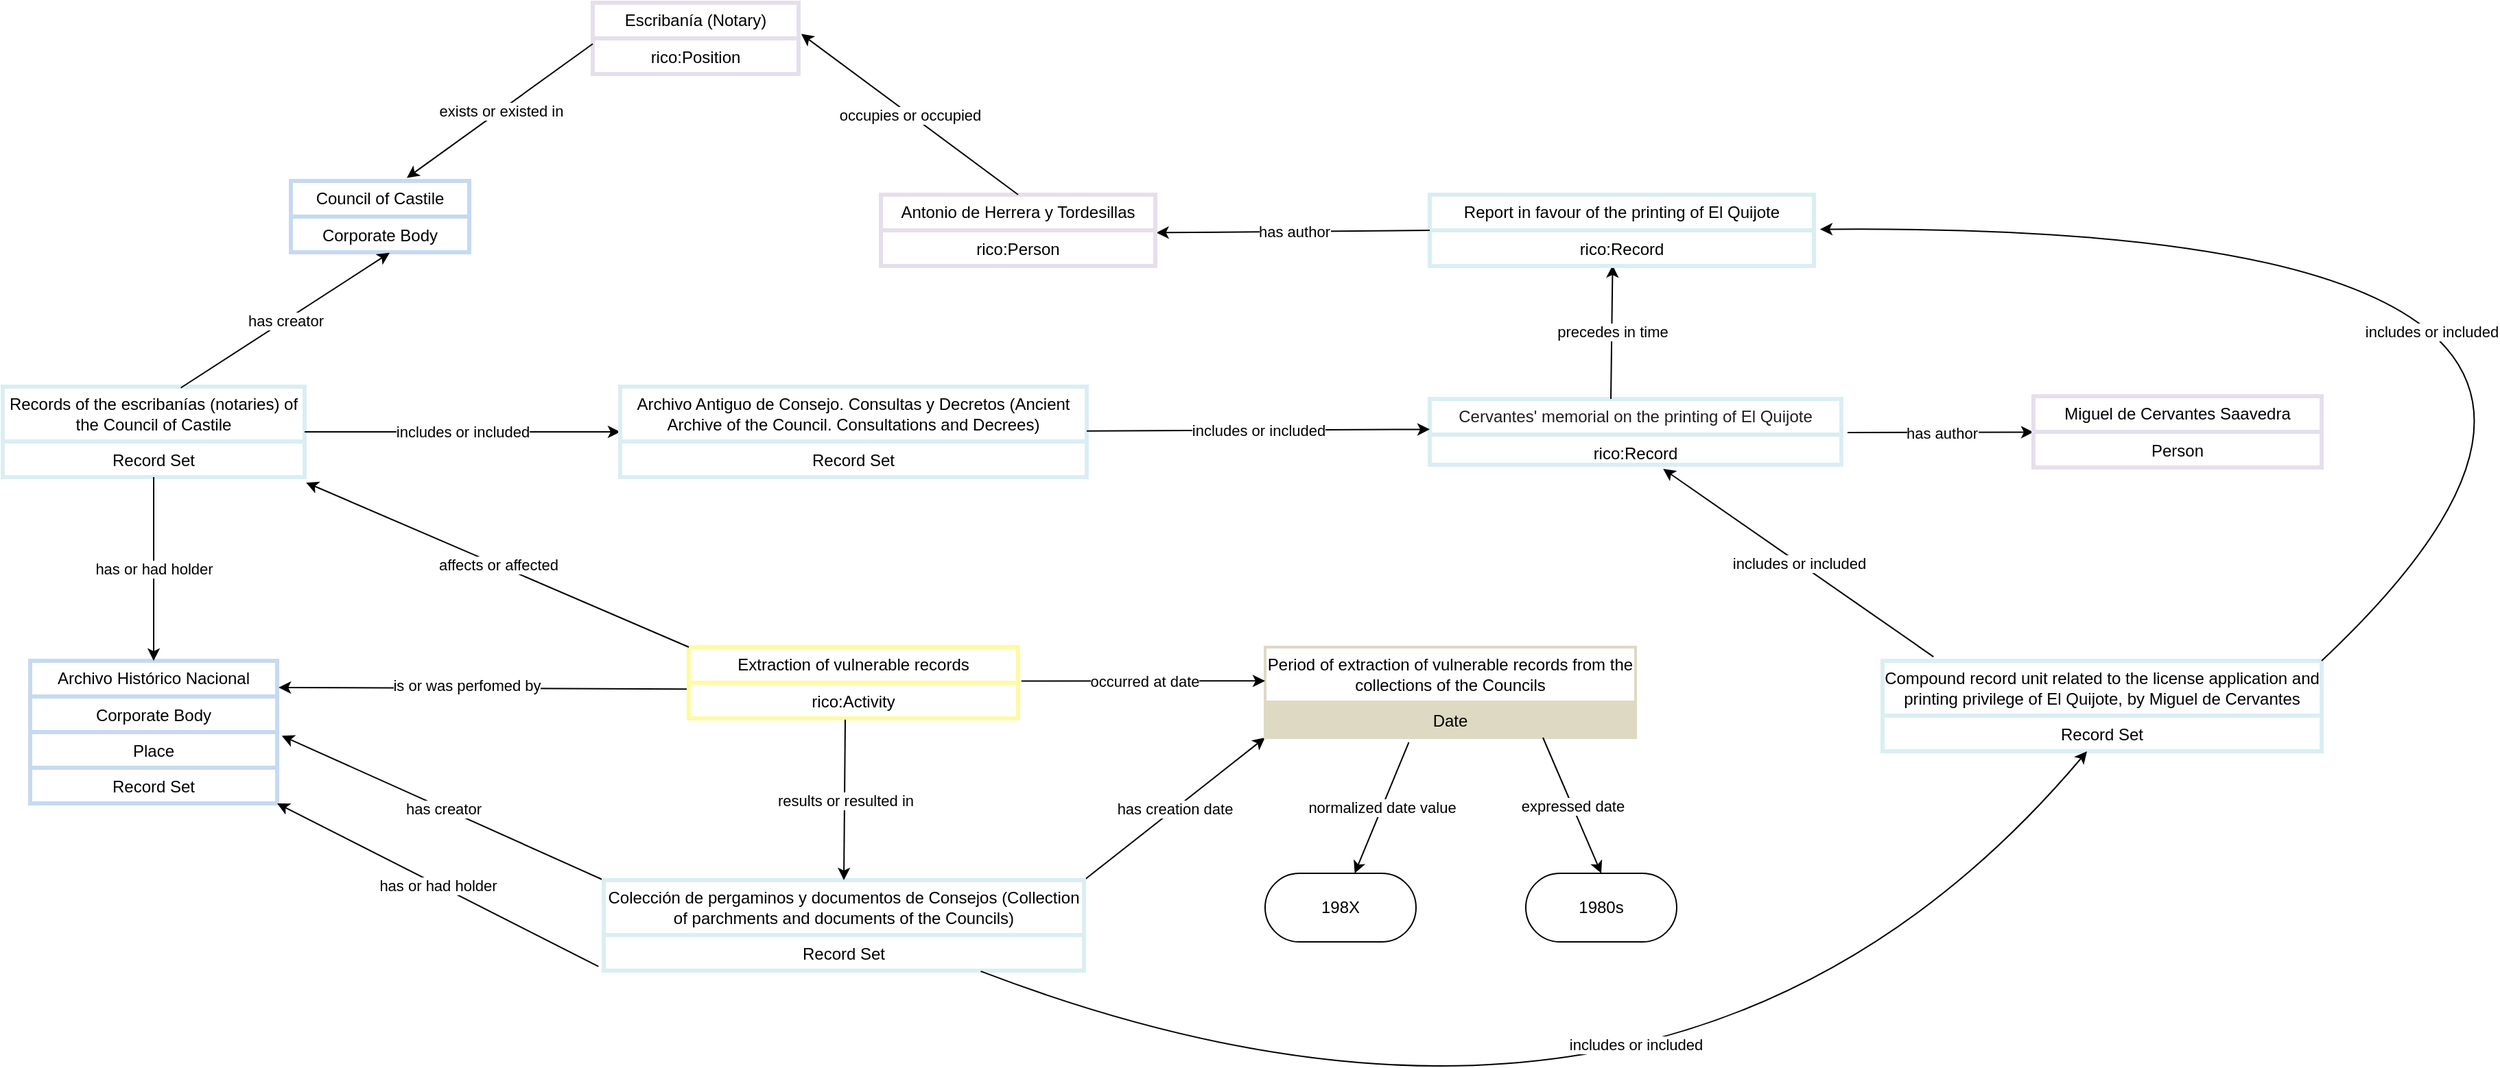 <mxfile version="26.1.2">
  <diagram name="Page-1" id="3AHjamHM2uGK3xO2TBnt">
    <mxGraphModel dx="1351" dy="863" grid="1" gridSize="10" guides="1" tooltips="1" connect="1" arrows="1" fold="1" page="1" pageScale="1" pageWidth="4681" pageHeight="3300" math="0" shadow="0">
      <root>
        <mxCell id="0" />
        <mxCell id="1" parent="0" />
        <mxCell id="KIXE_TsKrN7_V5I0v-MR-3" value="&lt;span style=&quot;color: rgb(32, 32, 32); font-family: Arial, Helvetica, sans-serif; text-align: start; background-color: rgb(255, 255, 255);&quot;&gt;Cervantes&#39; memorial on the printing of El Quijote&lt;/span&gt;" style="swimlane;fontStyle=0;childLayout=stackLayout;horizontal=1;startSize=26;strokeColor=#DAEEF3;strokeWidth=3;fillColor=none;horizontalStack=0;resizeParent=1;resizeParentMax=0;resizeLast=0;collapsible=1;marginBottom=0;whiteSpace=wrap;html=1;" parent="1" vertex="1">
          <mxGeometry x="1750" y="599" width="300" height="48" as="geometry" />
        </mxCell>
        <mxCell id="KIXE_TsKrN7_V5I0v-MR-4" value="rico:Record" style="text;strokeColor=#DAEEF3;strokeWidth=3;fillColor=none;align=center;verticalAlign=top;spacingLeft=4;spacingRight=4;overflow=hidden;rotatable=0;points=[[0,0.5],[1,0.5]];portConstraint=eastwest;whiteSpace=wrap;html=1;" parent="KIXE_TsKrN7_V5I0v-MR-3" vertex="1">
          <mxGeometry y="26" width="300" height="22" as="geometry" />
        </mxCell>
        <mxCell id="KIXE_TsKrN7_V5I0v-MR-5" value="" style="endArrow=classic;html=1;rounded=0;exitX=1.015;exitY=-0.067;exitDx=0;exitDy=0;exitPerimeter=0;" parent="1" source="KIXE_TsKrN7_V5I0v-MR-4" target="KIXE_TsKrN7_V5I0v-MR-7" edge="1">
          <mxGeometry relative="1" as="geometry">
            <mxPoint x="1850" y="562.07" as="sourcePoint" />
            <mxPoint x="1800" y="653.07" as="targetPoint" />
          </mxGeometry>
        </mxCell>
        <mxCell id="KIXE_TsKrN7_V5I0v-MR-6" value="has author" style="edgeLabel;resizable=0;html=1;;align=center;verticalAlign=middle;" parent="KIXE_TsKrN7_V5I0v-MR-5" connectable="0" vertex="1">
          <mxGeometry relative="1" as="geometry" />
        </mxCell>
        <mxCell id="KIXE_TsKrN7_V5I0v-MR-7" value="Miguel de Cervantes Saavedra" style="swimlane;fontStyle=0;childLayout=stackLayout;horizontal=1;startSize=26;strokeColor=#E5DFEC;strokeWidth=3;fillColor=none;horizontalStack=0;resizeParent=1;resizeParentMax=0;resizeLast=0;collapsible=1;marginBottom=0;whiteSpace=wrap;html=1;" parent="1" vertex="1">
          <mxGeometry x="2190" y="597.0" width="210" height="52" as="geometry" />
        </mxCell>
        <mxCell id="KIXE_TsKrN7_V5I0v-MR-8" value="Person" style="text;strokeColor=#E5DFEC;strokeWidth=3;fillColor=none;align=center;verticalAlign=top;spacingLeft=4;spacingRight=4;overflow=hidden;rotatable=0;points=[[0,0.5],[1,0.5]];portConstraint=eastwest;whiteSpace=wrap;html=1;" parent="KIXE_TsKrN7_V5I0v-MR-7" vertex="1">
          <mxGeometry y="26" width="210" height="26" as="geometry" />
        </mxCell>
        <mxCell id="KIXE_TsKrN7_V5I0v-MR-31" value="" style="endArrow=classic;html=1;rounded=0;entryX=0.476;entryY=0.981;entryDx=0;entryDy=0;entryPerimeter=0;exitX=0.44;exitY=0;exitDx=0;exitDy=0;exitPerimeter=0;" parent="1" edge="1" target="KIXE_TsKrN7_V5I0v-MR-34" source="KIXE_TsKrN7_V5I0v-MR-3">
          <mxGeometry relative="1" as="geometry">
            <mxPoint x="1903" y="590" as="sourcePoint" />
            <mxPoint x="2250" y="531.48" as="targetPoint" />
          </mxGeometry>
        </mxCell>
        <mxCell id="KIXE_TsKrN7_V5I0v-MR-32" value="precedes in time" style="edgeLabel;resizable=0;html=1;;align=center;verticalAlign=middle;" parent="KIXE_TsKrN7_V5I0v-MR-31" connectable="0" vertex="1">
          <mxGeometry relative="1" as="geometry" />
        </mxCell>
        <mxCell id="KIXE_TsKrN7_V5I0v-MR-33" value="Report in favour of the printing of El Quijote" style="swimlane;fontStyle=0;childLayout=stackLayout;horizontal=1;startSize=26;strokeColor=#DAEEF3;strokeWidth=3;fillColor=none;horizontalStack=0;resizeParent=1;resizeParentMax=0;resizeLast=0;collapsible=1;marginBottom=0;whiteSpace=wrap;html=1;" parent="1" vertex="1">
          <mxGeometry x="1750" y="450" width="280" height="52" as="geometry" />
        </mxCell>
        <mxCell id="KIXE_TsKrN7_V5I0v-MR-34" value="rico:Record" style="text;strokeColor=#DAEEF3;strokeWidth=3;fillColor=none;align=center;verticalAlign=top;spacingLeft=4;spacingRight=4;overflow=hidden;rotatable=0;points=[[0,0.5],[1,0.5]];portConstraint=eastwest;whiteSpace=wrap;html=1;" parent="KIXE_TsKrN7_V5I0v-MR-33" vertex="1">
          <mxGeometry y="26" width="280" height="26" as="geometry" />
        </mxCell>
        <mxCell id="KIXE_TsKrN7_V5I0v-MR-37" value="" style="endArrow=classic;html=1;rounded=0;exitX=0;exitY=0.5;exitDx=0;exitDy=0;entryX=1.004;entryY=0.067;entryDx=0;entryDy=0;entryPerimeter=0;" parent="1" source="KIXE_TsKrN7_V5I0v-MR-33" target="KIXE_TsKrN7_V5I0v-MR-40" edge="1">
          <mxGeometry relative="1" as="geometry">
            <mxPoint x="2454" y="556.07" as="sourcePoint" />
            <mxPoint x="2450" y="647.07" as="targetPoint" />
          </mxGeometry>
        </mxCell>
        <mxCell id="KIXE_TsKrN7_V5I0v-MR-38" value="has author" style="edgeLabel;resizable=0;html=1;;align=center;verticalAlign=middle;" parent="KIXE_TsKrN7_V5I0v-MR-37" connectable="0" vertex="1">
          <mxGeometry relative="1" as="geometry" />
        </mxCell>
        <mxCell id="KIXE_TsKrN7_V5I0v-MR-39" value="Antonio de Herrera y Tordesillas" style="swimlane;fontStyle=0;childLayout=stackLayout;horizontal=1;startSize=26;strokeColor=#E5DFEC;strokeWidth=3;fillColor=none;horizontalStack=0;resizeParent=1;resizeParentMax=0;resizeLast=0;collapsible=1;marginBottom=0;whiteSpace=wrap;html=1;" parent="1" vertex="1">
          <mxGeometry x="1350" y="450.0" width="200" height="52" as="geometry" />
        </mxCell>
        <mxCell id="KIXE_TsKrN7_V5I0v-MR-40" value="rico:Person" style="text;strokeColor=#E5DFEC;strokeWidth=3;fillColor=none;align=center;verticalAlign=top;spacingLeft=4;spacingRight=4;overflow=hidden;rotatable=0;points=[[0,0.5],[1,0.5]];portConstraint=eastwest;whiteSpace=wrap;html=1;" parent="KIXE_TsKrN7_V5I0v-MR-39" vertex="1">
          <mxGeometry y="26" width="200" height="26" as="geometry" />
        </mxCell>
        <mxCell id="KIXE_TsKrN7_V5I0v-MR-47" value="" style="endArrow=classic;html=1;rounded=0;exitX=0;exitY=0;exitDx=0;exitDy=0;entryX=1.019;entryY=1.104;entryDx=0;entryDy=0;entryPerimeter=0;" parent="1" source="yF71AXkjC2v1el_h7eYI-15" target="KIXE_TsKrN7_V5I0v-MR-50" edge="1">
          <mxGeometry relative="1" as="geometry">
            <mxPoint x="1165" y="1026" as="sourcePoint" />
            <mxPoint x="1150" y="1016" as="targetPoint" />
          </mxGeometry>
        </mxCell>
        <mxCell id="KIXE_TsKrN7_V5I0v-MR-48" value="has creator" style="edgeLabel;resizable=0;html=1;;align=center;verticalAlign=middle;" parent="KIXE_TsKrN7_V5I0v-MR-47" connectable="0" vertex="1">
          <mxGeometry relative="1" as="geometry" />
        </mxCell>
        <mxCell id="KIXE_TsKrN7_V5I0v-MR-49" value="Archivo Histórico Nacional" style="swimlane;fontStyle=0;childLayout=stackLayout;horizontal=1;startSize=26;strokeColor=#C6D9F1;strokeWidth=3;fillColor=none;horizontalStack=0;resizeParent=1;resizeParentMax=0;resizeLast=0;collapsible=1;marginBottom=0;whiteSpace=wrap;html=1;" parent="1" vertex="1">
          <mxGeometry x="730" y="790" width="180" height="104" as="geometry" />
        </mxCell>
        <mxCell id="KIXE_TsKrN7_V5I0v-MR-50" value="Corporate Body" style="text;strokeColor=#C6D9F1;strokeWidth=3;fillColor=none;align=center;verticalAlign=top;spacingLeft=4;spacingRight=4;overflow=hidden;rotatable=0;points=[[0,0.5],[1,0.5]];portConstraint=eastwest;whiteSpace=wrap;html=1;" parent="KIXE_TsKrN7_V5I0v-MR-49" vertex="1">
          <mxGeometry y="26" width="180" height="26" as="geometry" />
        </mxCell>
        <mxCell id="yF71AXkjC2v1el_h7eYI-11" value="Place" style="text;strokeColor=#C6D9F1;strokeWidth=3;fillColor=none;align=center;verticalAlign=top;spacingLeft=4;spacingRight=4;overflow=hidden;rotatable=0;points=[[0,0.5],[1,0.5]];portConstraint=eastwest;whiteSpace=wrap;html=1;" vertex="1" parent="KIXE_TsKrN7_V5I0v-MR-49">
          <mxGeometry y="52" width="180" height="26" as="geometry" />
        </mxCell>
        <mxCell id="yF71AXkjC2v1el_h7eYI-12" value="Record Set" style="text;strokeColor=#C6D9F1;strokeWidth=3;fillColor=none;align=center;verticalAlign=top;spacingLeft=4;spacingRight=4;overflow=hidden;rotatable=0;points=[[0,0.5],[1,0.5]];portConstraint=eastwest;whiteSpace=wrap;html=1;" vertex="1" parent="KIXE_TsKrN7_V5I0v-MR-49">
          <mxGeometry y="78" width="180" height="26" as="geometry" />
        </mxCell>
        <mxCell id="KIXE_TsKrN7_V5I0v-MR-51" value="" style="endArrow=classic;html=1;rounded=0;entryX=0;entryY=1;entryDx=0;entryDy=0;exitX=1;exitY=0;exitDx=0;exitDy=0;" parent="1" source="yF71AXkjC2v1el_h7eYI-15" target="KIXE_TsKrN7_V5I0v-MR-53" edge="1">
          <mxGeometry relative="1" as="geometry">
            <mxPoint x="1188.34" y="1292.36" as="sourcePoint" />
            <mxPoint x="1032.34" y="1312.36" as="targetPoint" />
          </mxGeometry>
        </mxCell>
        <mxCell id="KIXE_TsKrN7_V5I0v-MR-52" value="has creation date" style="edgeLabel;resizable=0;html=1;;align=center;verticalAlign=middle;" parent="KIXE_TsKrN7_V5I0v-MR-51" connectable="0" vertex="1">
          <mxGeometry relative="1" as="geometry" />
        </mxCell>
        <mxCell id="KIXE_TsKrN7_V5I0v-MR-53" value="Period of extraction of vulnerable records from the collections of the Councils" style="swimlane;fontStyle=0;childLayout=stackLayout;horizontal=1;startSize=40;strokeColor=#DDD9C3;strokeWidth=2;fillColor=none;horizontalStack=0;resizeParent=1;resizeParentMax=0;resizeLast=0;collapsible=1;marginBottom=0;whiteSpace=wrap;html=1;" parent="1" vertex="1">
          <mxGeometry x="1630" y="780" width="270" height="66" as="geometry" />
        </mxCell>
        <mxCell id="KIXE_TsKrN7_V5I0v-MR-54" value="Date" style="text;strokeColor=#DDD9C3;strokeWidth=2;fillColor=#DDD9C3;align=center;verticalAlign=top;spacingLeft=4;spacingRight=4;overflow=hidden;rotatable=0;points=[[0,0.5],[1,0.5]];portConstraint=eastwest;whiteSpace=wrap;html=1;" parent="KIXE_TsKrN7_V5I0v-MR-53" vertex="1">
          <mxGeometry y="40" width="270" height="26" as="geometry" />
        </mxCell>
        <mxCell id="DvZySXc-UM1LbdX2JnYo-1" value="Records of the escribanías (notaries) of the Council of Castile" style="swimlane;fontStyle=0;childLayout=stackLayout;horizontal=1;startSize=40;strokeColor=#DAEEF3;fillColor=none;strokeWidth=3;horizontalStack=0;resizeParent=1;resizeParentMax=0;resizeLast=0;collapsible=1;marginBottom=0;whiteSpace=wrap;html=1;" parent="1" vertex="1">
          <mxGeometry x="710" y="590" width="220" height="66" as="geometry" />
        </mxCell>
        <mxCell id="DvZySXc-UM1LbdX2JnYo-2" value="Record Set" style="text;strokeColor=#DAEEF3;strokeWidth=3;fillColor=none;align=center;verticalAlign=top;spacingLeft=4;spacingRight=4;overflow=hidden;rotatable=0;points=[[0,0.5],[1,0.5]];portConstraint=eastwest;whiteSpace=wrap;html=1;" parent="DvZySXc-UM1LbdX2JnYo-1" vertex="1">
          <mxGeometry y="40" width="220" height="26" as="geometry" />
        </mxCell>
        <mxCell id="DvZySXc-UM1LbdX2JnYo-4" value="" style="endArrow=classic;html=1;rounded=0;entryX=0.5;entryY=0;entryDx=0;entryDy=0;" parent="1" source="DvZySXc-UM1LbdX2JnYo-2" target="KIXE_TsKrN7_V5I0v-MR-49" edge="1">
          <mxGeometry relative="1" as="geometry">
            <mxPoint x="1250" y="760" as="sourcePoint" />
            <mxPoint x="1430" y="760" as="targetPoint" />
          </mxGeometry>
        </mxCell>
        <mxCell id="DvZySXc-UM1LbdX2JnYo-5" value="has or had holder" style="edgeLabel;resizable=0;html=1;;align=center;verticalAlign=middle;" parent="DvZySXc-UM1LbdX2JnYo-4" connectable="0" vertex="1">
          <mxGeometry relative="1" as="geometry" />
        </mxCell>
        <mxCell id="DvZySXc-UM1LbdX2JnYo-16" value="" style="endArrow=classic;html=1;rounded=0;exitX=1.01;exitY=-0.05;exitDx=0;exitDy=0;entryX=0;entryY=0.374;entryDx=0;entryDy=0;exitPerimeter=0;entryPerimeter=0;" parent="1" source="yF71AXkjC2v1el_h7eYI-10" target="KIXE_TsKrN7_V5I0v-MR-53" edge="1">
          <mxGeometry relative="1" as="geometry">
            <mxPoint x="1634.58" y="1187.662" as="sourcePoint" />
            <mxPoint x="1772.34" y="1232.36" as="targetPoint" />
          </mxGeometry>
        </mxCell>
        <mxCell id="DvZySXc-UM1LbdX2JnYo-17" value="occurred at date" style="edgeLabel;resizable=0;html=1;;align=center;verticalAlign=middle;" parent="DvZySXc-UM1LbdX2JnYo-16" connectable="0" vertex="1">
          <mxGeometry relative="1" as="geometry" />
        </mxCell>
        <mxCell id="DvZySXc-UM1LbdX2JnYo-30" value="" style="endArrow=classic;html=1;rounded=0;curved=0;entryX=1.006;entryY=0.187;entryDx=0;entryDy=0;entryPerimeter=0;exitX=-0.005;exitY=0.176;exitDx=0;exitDy=0;exitPerimeter=0;" parent="1" source="yF71AXkjC2v1el_h7eYI-10" target="KIXE_TsKrN7_V5I0v-MR-49" edge="1">
          <mxGeometry relative="1" as="geometry">
            <mxPoint x="1300" y="790" as="sourcePoint" />
            <mxPoint x="980" y="821.424" as="targetPoint" />
            <Array as="points" />
          </mxGeometry>
        </mxCell>
        <mxCell id="yF71AXkjC2v1el_h7eYI-27" value="is or was perfomed by" style="edgeLabel;html=1;align=center;verticalAlign=middle;resizable=0;points=[];" vertex="1" connectable="0" parent="DvZySXc-UM1LbdX2JnYo-30">
          <mxGeometry x="0.082" y="-2" relative="1" as="geometry">
            <mxPoint as="offset" />
          </mxGeometry>
        </mxCell>
        <mxCell id="yF71AXkjC2v1el_h7eYI-1" value="" style="endArrow=classic;html=1;rounded=0;exitX=1;exitY=0.5;exitDx=0;exitDy=0;entryX=0;entryY=0.5;entryDx=0;entryDy=0;" edge="1" parent="1" source="DvZySXc-UM1LbdX2JnYo-1" target="yF71AXkjC2v1el_h7eYI-3">
          <mxGeometry relative="1" as="geometry">
            <mxPoint x="1244" y="570" as="sourcePoint" />
            <mxPoint x="1150" y="623" as="targetPoint" />
          </mxGeometry>
        </mxCell>
        <mxCell id="yF71AXkjC2v1el_h7eYI-2" value="includes or included" style="edgeLabel;resizable=0;html=1;;align=center;verticalAlign=middle;" connectable="0" vertex="1" parent="yF71AXkjC2v1el_h7eYI-1">
          <mxGeometry relative="1" as="geometry" />
        </mxCell>
        <mxCell id="yF71AXkjC2v1el_h7eYI-3" value="Archivo Antiguo de Consejo. Consultas y Decretos (Ancient Archive of the Council. Consultations and Decrees)" style="swimlane;fontStyle=0;childLayout=stackLayout;horizontal=1;startSize=40;strokeColor=#DAEEF3;fillColor=none;strokeWidth=3;horizontalStack=0;resizeParent=1;resizeParentMax=0;resizeLast=0;collapsible=1;marginBottom=0;whiteSpace=wrap;html=1;" vertex="1" parent="1">
          <mxGeometry x="1160" y="590" width="340" height="66" as="geometry" />
        </mxCell>
        <mxCell id="yF71AXkjC2v1el_h7eYI-4" value="Record Set" style="text;strokeColor=#DAEEF3;strokeWidth=3;fillColor=none;align=center;verticalAlign=top;spacingLeft=4;spacingRight=4;overflow=hidden;rotatable=0;points=[[0,0.5],[1,0.5]];portConstraint=eastwest;whiteSpace=wrap;html=1;" vertex="1" parent="yF71AXkjC2v1el_h7eYI-3">
          <mxGeometry y="40" width="340" height="26" as="geometry" />
        </mxCell>
        <mxCell id="yF71AXkjC2v1el_h7eYI-9" value="Extraction of vulnerable records" style="swimlane;fontStyle=0;childLayout=stackLayout;horizontal=1;startSize=26;strokeColor=#FFFAA0;strokeWidth=3;fillColor=none;horizontalStack=0;resizeParent=1;resizeParentMax=0;resizeLast=0;collapsible=1;marginBottom=0;whiteSpace=wrap;html=1;" vertex="1" parent="1">
          <mxGeometry x="1210" y="780" width="240" height="52" as="geometry" />
        </mxCell>
        <mxCell id="yF71AXkjC2v1el_h7eYI-10" value="rico:Activity" style="text;strokeColor=#FFFAA0;strokeWidth=3;fillColor=none;align=center;verticalAlign=top;spacingLeft=4;spacingRight=4;overflow=hidden;rotatable=0;points=[[0,0.5],[1,0.5]];portConstraint=eastwest;whiteSpace=wrap;html=1;" vertex="1" parent="yF71AXkjC2v1el_h7eYI-9">
          <mxGeometry y="26" width="240" height="26" as="geometry" />
        </mxCell>
        <mxCell id="yF71AXkjC2v1el_h7eYI-15" value="Colección de pergaminos y documentos de Consejos (Collection of parchments and documents of the Councils)" style="swimlane;fontStyle=0;childLayout=stackLayout;horizontal=1;startSize=40;strokeColor=#DAEEF3;fillColor=none;strokeWidth=3;horizontalStack=0;resizeParent=1;resizeParentMax=0;resizeLast=0;collapsible=1;marginBottom=0;whiteSpace=wrap;html=1;" vertex="1" parent="1">
          <mxGeometry x="1148" y="950" width="350" height="66" as="geometry" />
        </mxCell>
        <mxCell id="yF71AXkjC2v1el_h7eYI-16" value="Record Set" style="text;strokeColor=#DAEEF3;strokeWidth=3;fillColor=none;align=center;verticalAlign=top;spacingLeft=4;spacingRight=4;overflow=hidden;rotatable=0;points=[[0,0.5],[1,0.5]];portConstraint=eastwest;whiteSpace=wrap;html=1;" vertex="1" parent="yF71AXkjC2v1el_h7eYI-15">
          <mxGeometry y="40" width="350" height="26" as="geometry" />
        </mxCell>
        <mxCell id="yF71AXkjC2v1el_h7eYI-17" value="" style="endArrow=classic;html=1;rounded=0;exitX=0.475;exitY=1.036;exitDx=0;exitDy=0;exitPerimeter=0;entryX=0.5;entryY=0;entryDx=0;entryDy=0;" edge="1" parent="1" source="yF71AXkjC2v1el_h7eYI-10" target="yF71AXkjC2v1el_h7eYI-15">
          <mxGeometry relative="1" as="geometry">
            <mxPoint x="1420" y="870" as="sourcePoint" />
            <mxPoint x="1290" y="943" as="targetPoint" />
          </mxGeometry>
        </mxCell>
        <mxCell id="yF71AXkjC2v1el_h7eYI-18" value="results or resulted in" style="edgeLabel;resizable=0;html=1;;align=center;verticalAlign=middle;" connectable="0" vertex="1" parent="yF71AXkjC2v1el_h7eYI-17">
          <mxGeometry relative="1" as="geometry" />
        </mxCell>
        <mxCell id="yF71AXkjC2v1el_h7eYI-19" value="" style="endArrow=classic;html=1;rounded=0;entryX=1.005;entryY=1.154;entryDx=0;entryDy=0;entryPerimeter=0;exitX=0;exitY=0;exitDx=0;exitDy=0;" edge="1" parent="1" source="yF71AXkjC2v1el_h7eYI-9" target="DvZySXc-UM1LbdX2JnYo-2">
          <mxGeometry relative="1" as="geometry">
            <mxPoint x="1080.34" y="712.68" as="sourcePoint" />
            <mxPoint x="1210" y="739.32" as="targetPoint" />
          </mxGeometry>
        </mxCell>
        <mxCell id="yF71AXkjC2v1el_h7eYI-20" value="affects or affected" style="edgeLabel;resizable=0;html=1;;align=center;verticalAlign=middle;" connectable="0" vertex="1" parent="yF71AXkjC2v1el_h7eYI-19">
          <mxGeometry relative="1" as="geometry" />
        </mxCell>
        <mxCell id="yF71AXkjC2v1el_h7eYI-21" value="Council of Castile" style="swimlane;fontStyle=0;childLayout=stackLayout;horizontal=1;startSize=26;strokeColor=#C6D9F1;strokeWidth=3;fillColor=none;horizontalStack=0;resizeParent=1;resizeParentMax=0;resizeLast=0;collapsible=1;marginBottom=0;whiteSpace=wrap;html=1;" vertex="1" parent="1">
          <mxGeometry x="920" y="440" width="130" height="52" as="geometry" />
        </mxCell>
        <mxCell id="yF71AXkjC2v1el_h7eYI-22" value="Corporate Body" style="text;strokeColor=#C6D9F1;strokeWidth=3;fillColor=none;align=center;verticalAlign=top;spacingLeft=4;spacingRight=4;overflow=hidden;rotatable=0;points=[[0,0.5],[1,0.5]];portConstraint=eastwest;whiteSpace=wrap;html=1;" vertex="1" parent="yF71AXkjC2v1el_h7eYI-21">
          <mxGeometry y="26" width="130" height="26" as="geometry" />
        </mxCell>
        <mxCell id="yF71AXkjC2v1el_h7eYI-23" value="" style="endArrow=classic;html=1;rounded=0;exitX=0.59;exitY=0.013;exitDx=0;exitDy=0;exitPerimeter=0;entryX=0.554;entryY=1.015;entryDx=0;entryDy=0;entryPerimeter=0;" edge="1" parent="1" source="DvZySXc-UM1LbdX2JnYo-1" target="yF71AXkjC2v1el_h7eYI-22">
          <mxGeometry relative="1" as="geometry">
            <mxPoint x="691.22" y="590" as="sourcePoint" />
            <mxPoint x="540" y="681.782" as="targetPoint" />
          </mxGeometry>
        </mxCell>
        <mxCell id="yF71AXkjC2v1el_h7eYI-24" value="has creator" style="edgeLabel;resizable=0;html=1;;align=center;verticalAlign=middle;" connectable="0" vertex="1" parent="yF71AXkjC2v1el_h7eYI-23">
          <mxGeometry relative="1" as="geometry" />
        </mxCell>
        <mxCell id="yF71AXkjC2v1el_h7eYI-25" value="" style="endArrow=classic;html=1;rounded=0;entryX=1;entryY=1;entryDx=0;entryDy=0;exitX=-0.011;exitY=0.882;exitDx=0;exitDy=0;exitPerimeter=0;" edge="1" parent="1" source="yF71AXkjC2v1el_h7eYI-16" target="KIXE_TsKrN7_V5I0v-MR-49">
          <mxGeometry relative="1" as="geometry">
            <mxPoint x="830" y="666" as="sourcePoint" />
            <mxPoint x="830" y="800" as="targetPoint" />
          </mxGeometry>
        </mxCell>
        <mxCell id="yF71AXkjC2v1el_h7eYI-26" value="has or had holder" style="edgeLabel;resizable=0;html=1;;align=center;verticalAlign=middle;" connectable="0" vertex="1" parent="yF71AXkjC2v1el_h7eYI-25">
          <mxGeometry relative="1" as="geometry" />
        </mxCell>
        <mxCell id="yF71AXkjC2v1el_h7eYI-28" value="Compound record unit related to the license application and printing privilege of El Quijote, by Miguel de Cervantes" style="swimlane;fontStyle=0;childLayout=stackLayout;horizontal=1;startSize=40;strokeColor=#DAEEF3;fillColor=none;strokeWidth=3;horizontalStack=0;resizeParent=1;resizeParentMax=0;resizeLast=0;collapsible=1;marginBottom=0;whiteSpace=wrap;html=1;" vertex="1" parent="1">
          <mxGeometry x="2080" y="790" width="320" height="66" as="geometry" />
        </mxCell>
        <mxCell id="yF71AXkjC2v1el_h7eYI-29" value="Record Set" style="text;strokeColor=#DAEEF3;strokeWidth=3;fillColor=none;align=center;verticalAlign=top;spacingLeft=4;spacingRight=4;overflow=hidden;rotatable=0;points=[[0,0.5],[1,0.5]];portConstraint=eastwest;whiteSpace=wrap;html=1;" vertex="1" parent="yF71AXkjC2v1el_h7eYI-28">
          <mxGeometry y="40" width="320" height="26" as="geometry" />
        </mxCell>
        <mxCell id="yF71AXkjC2v1el_h7eYI-30" value="" style="endArrow=classic;html=1;rounded=0;exitX=0.388;exitY=1.131;exitDx=0;exitDy=0;exitPerimeter=0;" edge="1" parent="1" source="KIXE_TsKrN7_V5I0v-MR-54" target="yF71AXkjC2v1el_h7eYI-32">
          <mxGeometry relative="1" as="geometry">
            <mxPoint x="1730" y="850" as="sourcePoint" />
            <mxPoint x="1690" y="970" as="targetPoint" />
          </mxGeometry>
        </mxCell>
        <mxCell id="yF71AXkjC2v1el_h7eYI-31" value="normalized date value" style="edgeLabel;resizable=0;html=1;;align=center;verticalAlign=middle;" connectable="0" vertex="1" parent="yF71AXkjC2v1el_h7eYI-30">
          <mxGeometry relative="1" as="geometry" />
        </mxCell>
        <mxCell id="yF71AXkjC2v1el_h7eYI-32" value="198X" style="html=1;whiteSpace=wrap;rounded=1;arcSize=50;" vertex="1" parent="1">
          <mxGeometry x="1630" y="945" width="110" height="50" as="geometry" />
        </mxCell>
        <mxCell id="yF71AXkjC2v1el_h7eYI-33" value="" style="endArrow=classic;html=1;rounded=0;exitX=0.75;exitY=1;exitDx=0;exitDy=0;entryX=0.5;entryY=0;entryDx=0;entryDy=0;" edge="1" parent="1" source="KIXE_TsKrN7_V5I0v-MR-53" target="yF71AXkjC2v1el_h7eYI-36">
          <mxGeometry relative="1" as="geometry">
            <mxPoint x="1820" y="950" as="sourcePoint" />
            <mxPoint x="1860" y="950" as="targetPoint" />
          </mxGeometry>
        </mxCell>
        <mxCell id="yF71AXkjC2v1el_h7eYI-34" value="expressed date" style="edgeLabel;resizable=0;html=1;;align=center;verticalAlign=middle;" connectable="0" vertex="1" parent="yF71AXkjC2v1el_h7eYI-33">
          <mxGeometry relative="1" as="geometry" />
        </mxCell>
        <mxCell id="yF71AXkjC2v1el_h7eYI-36" value="1980s" style="html=1;whiteSpace=wrap;rounded=1;arcSize=50;" vertex="1" parent="1">
          <mxGeometry x="1820" y="945" width="110" height="50" as="geometry" />
        </mxCell>
        <mxCell id="yF71AXkjC2v1el_h7eYI-37" value="" style="endArrow=classic;html=1;rounded=0;curved=1;exitX=0.785;exitY=1.018;exitDx=0;exitDy=0;exitPerimeter=0;" edge="1" parent="1" source="yF71AXkjC2v1el_h7eYI-16" target="yF71AXkjC2v1el_h7eYI-29">
          <mxGeometry relative="1" as="geometry">
            <mxPoint x="1490" y="1050" as="sourcePoint" />
            <mxPoint x="1728" y="670" as="targetPoint" />
            <Array as="points">
              <mxPoint x="1930" y="1210" />
            </Array>
          </mxGeometry>
        </mxCell>
        <mxCell id="yF71AXkjC2v1el_h7eYI-38" value="includes or included" style="edgeLabel;resizable=0;html=1;;align=center;verticalAlign=middle;" connectable="0" vertex="1" parent="yF71AXkjC2v1el_h7eYI-37">
          <mxGeometry relative="1" as="geometry">
            <mxPoint x="7" y="-126" as="offset" />
          </mxGeometry>
        </mxCell>
        <mxCell id="yF71AXkjC2v1el_h7eYI-39" value="" style="endArrow=classic;html=1;rounded=0;exitX=1;exitY=0.5;exitDx=0;exitDy=0;entryX=0;entryY=-0.174;entryDx=0;entryDy=0;entryPerimeter=0;" edge="1" parent="1" target="KIXE_TsKrN7_V5I0v-MR-4">
          <mxGeometry relative="1" as="geometry">
            <mxPoint x="1500" y="622.41" as="sourcePoint" />
            <mxPoint x="1730" y="622.41" as="targetPoint" />
          </mxGeometry>
        </mxCell>
        <mxCell id="yF71AXkjC2v1el_h7eYI-40" value="includes or included" style="edgeLabel;resizable=0;html=1;;align=center;verticalAlign=middle;" connectable="0" vertex="1" parent="yF71AXkjC2v1el_h7eYI-39">
          <mxGeometry relative="1" as="geometry" />
        </mxCell>
        <mxCell id="yF71AXkjC2v1el_h7eYI-42" value="" style="endArrow=classic;html=1;rounded=0;exitX=0.116;exitY=-0.045;exitDx=0;exitDy=0;entryX=0.567;entryY=1.136;entryDx=0;entryDy=0;entryPerimeter=0;exitPerimeter=0;" edge="1" parent="1" source="yF71AXkjC2v1el_h7eYI-28" target="KIXE_TsKrN7_V5I0v-MR-4">
          <mxGeometry relative="1" as="geometry">
            <mxPoint x="1510" y="632.41" as="sourcePoint" />
            <mxPoint x="1760" y="631" as="targetPoint" />
          </mxGeometry>
        </mxCell>
        <mxCell id="yF71AXkjC2v1el_h7eYI-43" value="includes or included" style="edgeLabel;resizable=0;html=1;;align=center;verticalAlign=middle;" connectable="0" vertex="1" parent="yF71AXkjC2v1el_h7eYI-42">
          <mxGeometry relative="1" as="geometry" />
        </mxCell>
        <mxCell id="yF71AXkjC2v1el_h7eYI-44" value="" style="endArrow=classic;html=1;rounded=0;exitX=1;exitY=0;exitDx=0;exitDy=0;entryX=1.016;entryY=-0.029;entryDx=0;entryDy=0;entryPerimeter=0;jumpStyle=gap;jumpSize=26;curved=1;" edge="1" parent="1" source="yF71AXkjC2v1el_h7eYI-28" target="KIXE_TsKrN7_V5I0v-MR-34">
          <mxGeometry relative="1" as="geometry">
            <mxPoint x="2277" y="790" as="sourcePoint" />
            <mxPoint x="2080" y="653" as="targetPoint" />
            <Array as="points">
              <mxPoint x="2740" y="470" />
            </Array>
          </mxGeometry>
        </mxCell>
        <mxCell id="yF71AXkjC2v1el_h7eYI-45" value="includes or included" style="edgeLabel;resizable=0;html=1;;align=center;verticalAlign=middle;" connectable="0" vertex="1" parent="yF71AXkjC2v1el_h7eYI-44">
          <mxGeometry relative="1" as="geometry">
            <mxPoint x="-141" y="79" as="offset" />
          </mxGeometry>
        </mxCell>
        <mxCell id="yF71AXkjC2v1el_h7eYI-46" value="Escribanía (Notary)" style="swimlane;fontStyle=0;childLayout=stackLayout;horizontal=1;startSize=26;strokeColor=#E5DFEC;strokeWidth=3;fillColor=none;horizontalStack=0;resizeParent=1;resizeParentMax=0;resizeLast=0;collapsible=1;marginBottom=0;whiteSpace=wrap;html=1;" vertex="1" parent="1">
          <mxGeometry x="1140" y="310" width="150" height="52" as="geometry" />
        </mxCell>
        <mxCell id="yF71AXkjC2v1el_h7eYI-47" value="rico:Position" style="text;strokeColor=#E5DFEC;strokeWidth=3;fillColor=none;align=center;verticalAlign=top;spacingLeft=4;spacingRight=4;overflow=hidden;rotatable=0;points=[[0,0.5],[1,0.5]];portConstraint=eastwest;whiteSpace=wrap;html=1;" vertex="1" parent="yF71AXkjC2v1el_h7eYI-46">
          <mxGeometry y="26" width="150" height="26" as="geometry" />
        </mxCell>
        <mxCell id="yF71AXkjC2v1el_h7eYI-48" value="" style="endArrow=classic;html=1;rounded=0;entryX=1.013;entryY=-0.125;entryDx=0;entryDy=0;entryPerimeter=0;exitX=0.5;exitY=0;exitDx=0;exitDy=0;" edge="1" parent="1" source="KIXE_TsKrN7_V5I0v-MR-39" target="yF71AXkjC2v1el_h7eYI-47">
          <mxGeometry relative="1" as="geometry">
            <mxPoint x="1200" y="530" as="sourcePoint" />
            <mxPoint x="1370" y="530" as="targetPoint" />
          </mxGeometry>
        </mxCell>
        <mxCell id="yF71AXkjC2v1el_h7eYI-49" value="occupies or occupied" style="edgeLabel;resizable=0;html=1;;align=center;verticalAlign=middle;" connectable="0" vertex="1" parent="yF71AXkjC2v1el_h7eYI-48">
          <mxGeometry relative="1" as="geometry" />
        </mxCell>
        <mxCell id="yF71AXkjC2v1el_h7eYI-51" value="" style="endArrow=classic;html=1;rounded=0;entryX=0.65;entryY=-0.043;entryDx=0;entryDy=0;entryPerimeter=0;exitX=0;exitY=0.154;exitDx=0;exitDy=0;exitPerimeter=0;" edge="1" parent="1" source="yF71AXkjC2v1el_h7eYI-47" target="yF71AXkjC2v1el_h7eYI-21">
          <mxGeometry relative="1" as="geometry">
            <mxPoint x="1200" y="530" as="sourcePoint" />
            <mxPoint x="1370" y="530" as="targetPoint" />
          </mxGeometry>
        </mxCell>
        <mxCell id="yF71AXkjC2v1el_h7eYI-52" value="exists or existed in" style="edgeLabel;resizable=0;html=1;;align=center;verticalAlign=middle;" connectable="0" vertex="1" parent="yF71AXkjC2v1el_h7eYI-51">
          <mxGeometry relative="1" as="geometry" />
        </mxCell>
      </root>
    </mxGraphModel>
  </diagram>
</mxfile>
